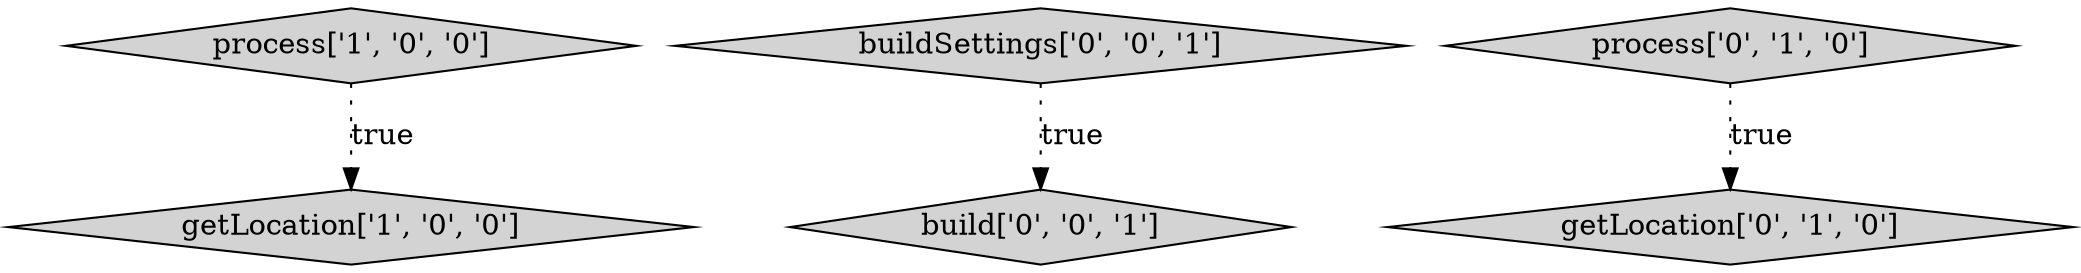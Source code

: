 digraph {
1 [style = filled, label = "getLocation['1', '0', '0']", fillcolor = lightgray, shape = diamond image = "AAA0AAABBB1BBB"];
0 [style = filled, label = "process['1', '0', '0']", fillcolor = lightgray, shape = diamond image = "AAA0AAABBB1BBB"];
5 [style = filled, label = "build['0', '0', '1']", fillcolor = lightgray, shape = diamond image = "AAA0AAABBB3BBB"];
4 [style = filled, label = "buildSettings['0', '0', '1']", fillcolor = lightgray, shape = diamond image = "AAA0AAABBB3BBB"];
2 [style = filled, label = "process['0', '1', '0']", fillcolor = lightgray, shape = diamond image = "AAA0AAABBB2BBB"];
3 [style = filled, label = "getLocation['0', '1', '0']", fillcolor = lightgray, shape = diamond image = "AAA0AAABBB2BBB"];
4->5 [style = dotted, label="true"];
0->1 [style = dotted, label="true"];
2->3 [style = dotted, label="true"];
}
